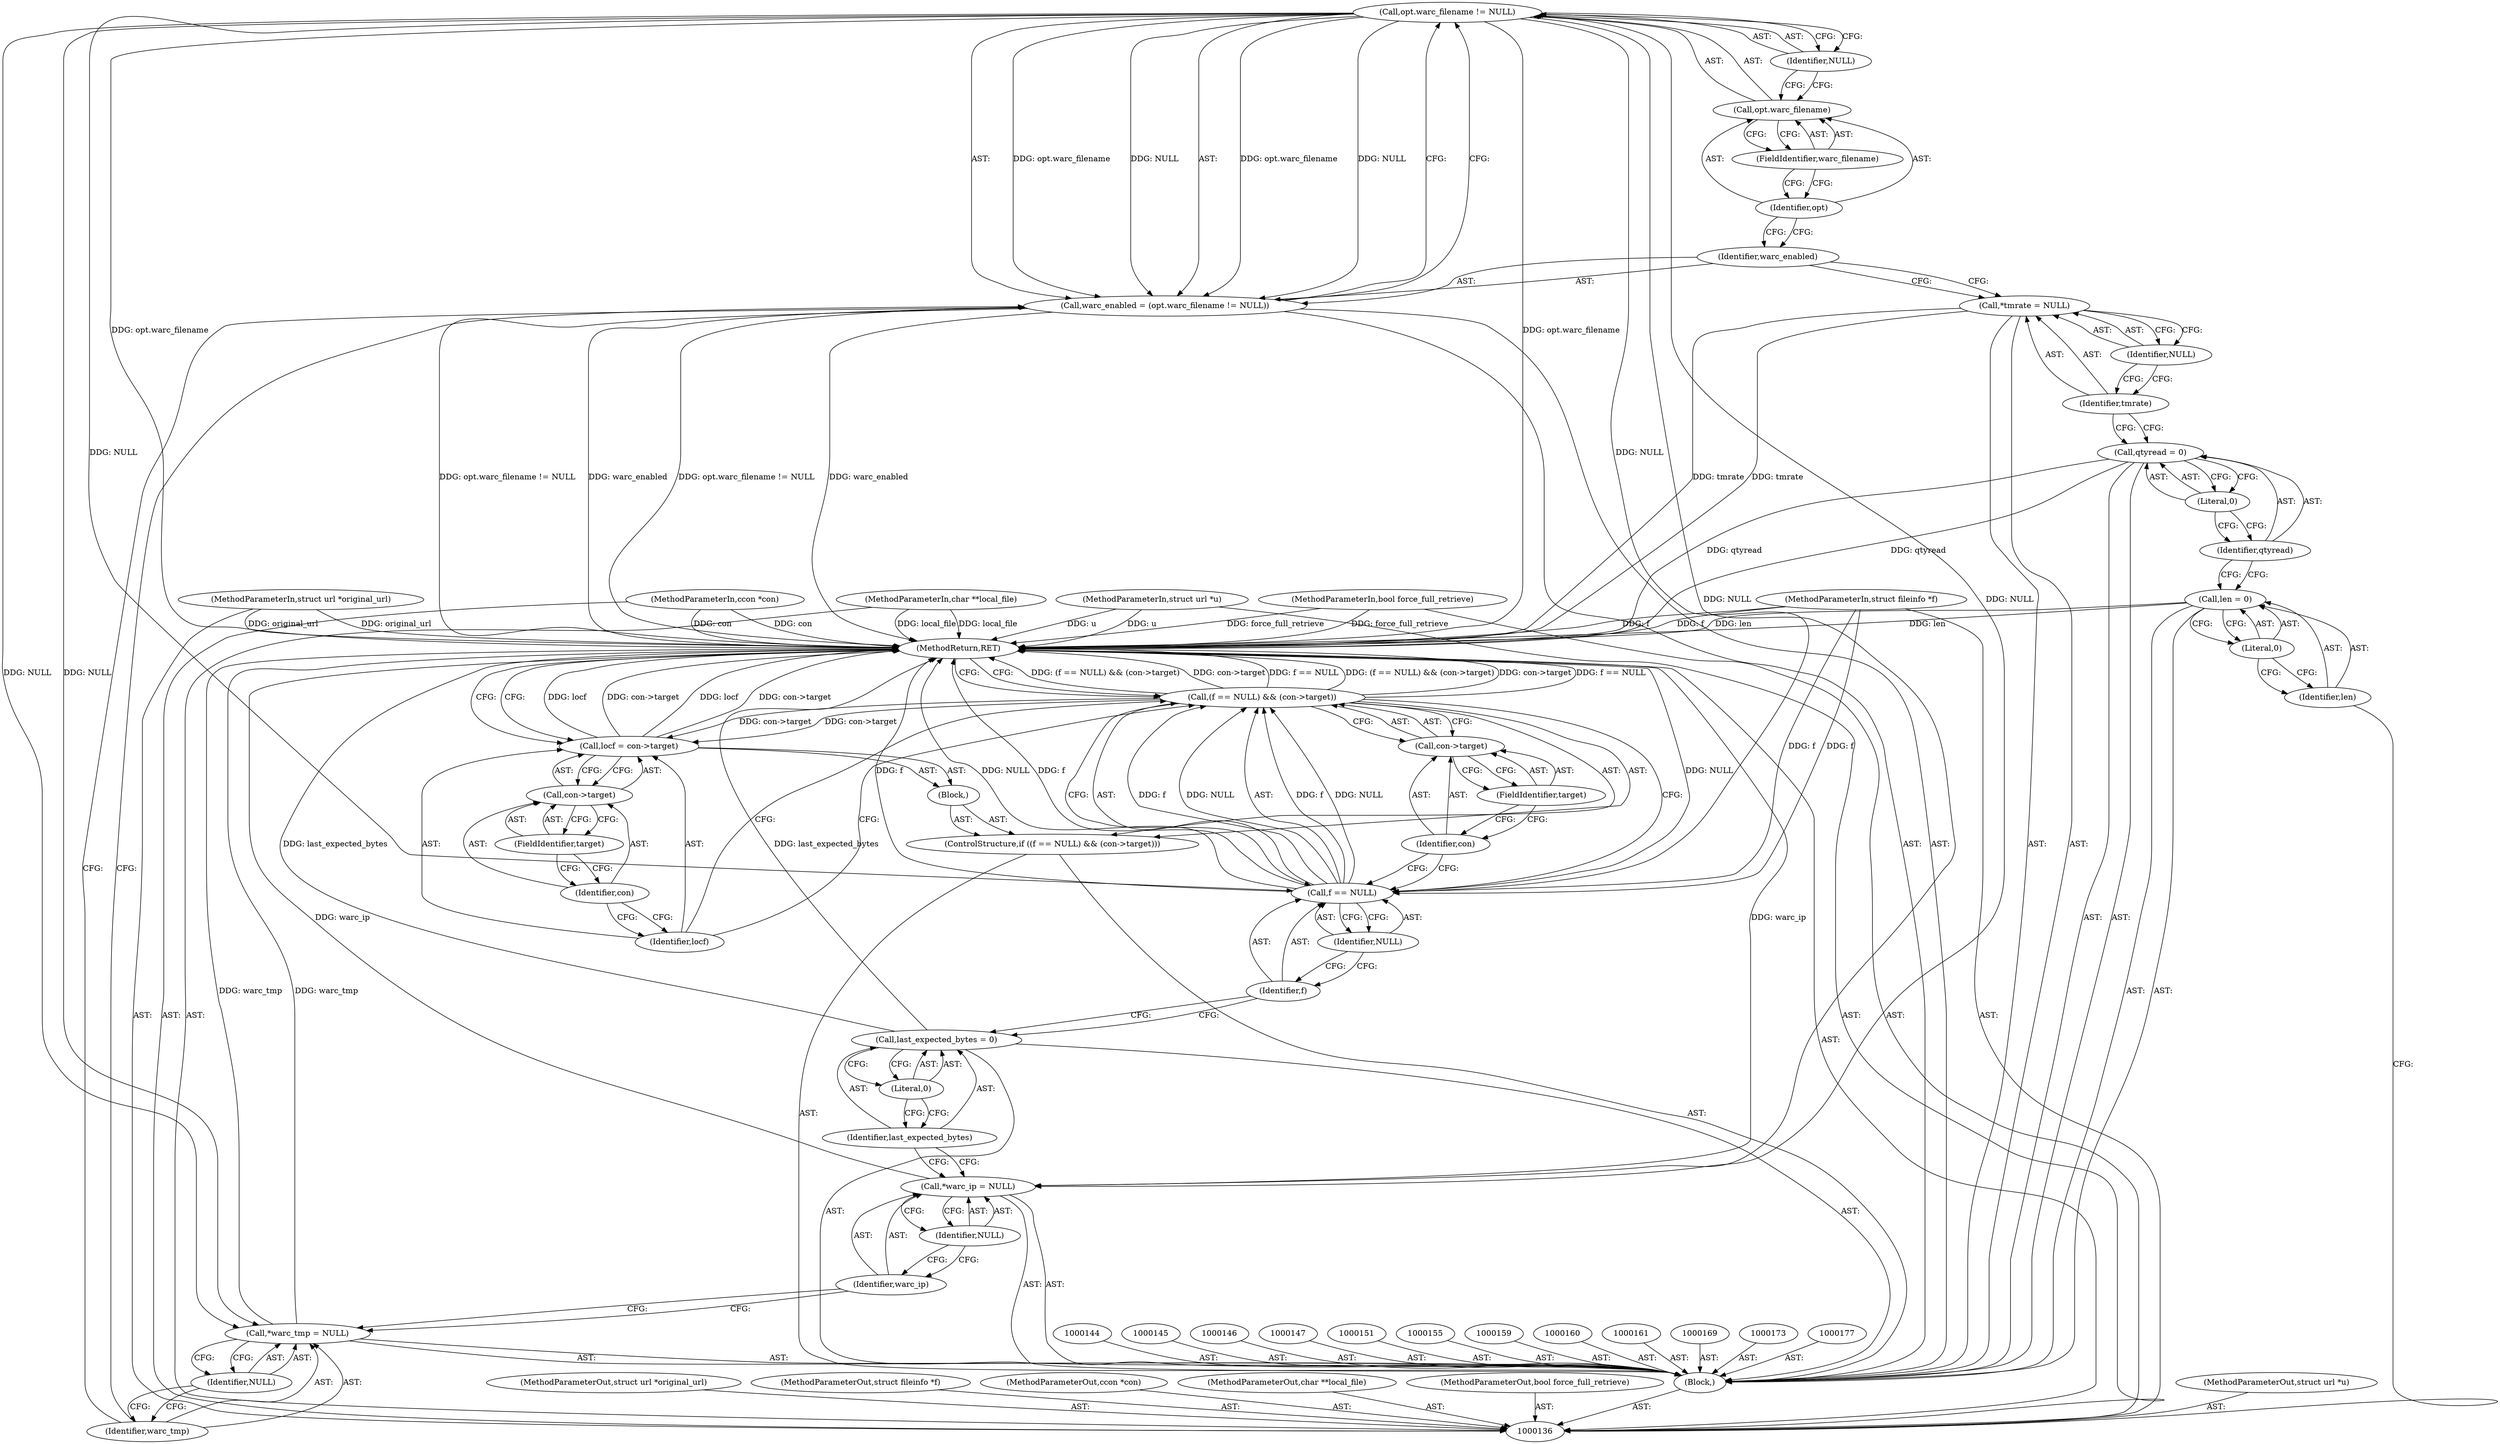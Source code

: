 digraph "0_savannah_e996e322ffd42aaa051602da182d03178d0f13e1" {
"1000164" [label="(Call,opt.warc_filename != NULL)"];
"1000165" [label="(Call,opt.warc_filename)"];
"1000166" [label="(Identifier,opt)"];
"1000167" [label="(FieldIdentifier,warc_filename)"];
"1000168" [label="(Identifier,NULL)"];
"1000162" [label="(Call,warc_enabled = (opt.warc_filename != NULL))"];
"1000163" [label="(Identifier,warc_enabled)"];
"1000172" [label="(Identifier,NULL)"];
"1000170" [label="(Call,*warc_tmp = NULL)"];
"1000171" [label="(Identifier,warc_tmp)"];
"1000174" [label="(Call,*warc_ip = NULL)"];
"1000175" [label="(Identifier,warc_ip)"];
"1000176" [label="(Identifier,NULL)"];
"1000180" [label="(Literal,0)"];
"1000178" [label="(Call,last_expected_bytes = 0)"];
"1000179" [label="(Identifier,last_expected_bytes)"];
"1000185" [label="(Identifier,NULL)"];
"1000181" [label="(ControlStructure,if ((f == NULL) && (con->target)))"];
"1000186" [label="(Call,con->target)"];
"1000187" [label="(Identifier,con)"];
"1000188" [label="(FieldIdentifier,target)"];
"1000182" [label="(Call,(f == NULL) && (con->target))"];
"1000183" [label="(Call,f == NULL)"];
"1000184" [label="(Identifier,f)"];
"1000189" [label="(Block,)"];
"1000195" [label="(MethodReturn,RET)"];
"1000137" [label="(MethodParameterIn,struct url *u)"];
"1000241" [label="(MethodParameterOut,struct url *u)"];
"1000138" [label="(MethodParameterIn,struct url *original_url)"];
"1000242" [label="(MethodParameterOut,struct url *original_url)"];
"1000139" [label="(MethodParameterIn,struct fileinfo *f)"];
"1000243" [label="(MethodParameterOut,struct fileinfo *f)"];
"1000192" [label="(Call,con->target)"];
"1000193" [label="(Identifier,con)"];
"1000194" [label="(FieldIdentifier,target)"];
"1000190" [label="(Call,locf = con->target)"];
"1000191" [label="(Identifier,locf)"];
"1000140" [label="(MethodParameterIn,ccon *con)"];
"1000244" [label="(MethodParameterOut,ccon *con)"];
"1000141" [label="(MethodParameterIn,char **local_file)"];
"1000245" [label="(MethodParameterOut,char **local_file)"];
"1000142" [label="(MethodParameterIn,bool force_full_retrieve)"];
"1000246" [label="(MethodParameterOut,bool force_full_retrieve)"];
"1000143" [label="(Block,)"];
"1000148" [label="(Call,len = 0)"];
"1000149" [label="(Identifier,len)"];
"1000150" [label="(Literal,0)"];
"1000152" [label="(Call,qtyread = 0)"];
"1000153" [label="(Identifier,qtyread)"];
"1000154" [label="(Literal,0)"];
"1000156" [label="(Call,*tmrate = NULL)"];
"1000157" [label="(Identifier,tmrate)"];
"1000158" [label="(Identifier,NULL)"];
"1000164" -> "1000162"  [label="AST: "];
"1000164" -> "1000168"  [label="CFG: "];
"1000165" -> "1000164"  [label="AST: "];
"1000168" -> "1000164"  [label="AST: "];
"1000162" -> "1000164"  [label="CFG: "];
"1000164" -> "1000195"  [label="DDG: opt.warc_filename"];
"1000164" -> "1000162"  [label="DDG: opt.warc_filename"];
"1000164" -> "1000162"  [label="DDG: NULL"];
"1000164" -> "1000170"  [label="DDG: NULL"];
"1000164" -> "1000174"  [label="DDG: NULL"];
"1000164" -> "1000183"  [label="DDG: NULL"];
"1000165" -> "1000164"  [label="AST: "];
"1000165" -> "1000167"  [label="CFG: "];
"1000166" -> "1000165"  [label="AST: "];
"1000167" -> "1000165"  [label="AST: "];
"1000168" -> "1000165"  [label="CFG: "];
"1000166" -> "1000165"  [label="AST: "];
"1000166" -> "1000163"  [label="CFG: "];
"1000167" -> "1000166"  [label="CFG: "];
"1000167" -> "1000165"  [label="AST: "];
"1000167" -> "1000166"  [label="CFG: "];
"1000165" -> "1000167"  [label="CFG: "];
"1000168" -> "1000164"  [label="AST: "];
"1000168" -> "1000165"  [label="CFG: "];
"1000164" -> "1000168"  [label="CFG: "];
"1000162" -> "1000143"  [label="AST: "];
"1000162" -> "1000164"  [label="CFG: "];
"1000163" -> "1000162"  [label="AST: "];
"1000164" -> "1000162"  [label="AST: "];
"1000171" -> "1000162"  [label="CFG: "];
"1000162" -> "1000195"  [label="DDG: opt.warc_filename != NULL"];
"1000162" -> "1000195"  [label="DDG: warc_enabled"];
"1000164" -> "1000162"  [label="DDG: opt.warc_filename"];
"1000164" -> "1000162"  [label="DDG: NULL"];
"1000163" -> "1000162"  [label="AST: "];
"1000163" -> "1000156"  [label="CFG: "];
"1000166" -> "1000163"  [label="CFG: "];
"1000172" -> "1000170"  [label="AST: "];
"1000172" -> "1000171"  [label="CFG: "];
"1000170" -> "1000172"  [label="CFG: "];
"1000170" -> "1000143"  [label="AST: "];
"1000170" -> "1000172"  [label="CFG: "];
"1000171" -> "1000170"  [label="AST: "];
"1000172" -> "1000170"  [label="AST: "];
"1000175" -> "1000170"  [label="CFG: "];
"1000170" -> "1000195"  [label="DDG: warc_tmp"];
"1000164" -> "1000170"  [label="DDG: NULL"];
"1000171" -> "1000170"  [label="AST: "];
"1000171" -> "1000162"  [label="CFG: "];
"1000172" -> "1000171"  [label="CFG: "];
"1000174" -> "1000143"  [label="AST: "];
"1000174" -> "1000176"  [label="CFG: "];
"1000175" -> "1000174"  [label="AST: "];
"1000176" -> "1000174"  [label="AST: "];
"1000179" -> "1000174"  [label="CFG: "];
"1000174" -> "1000195"  [label="DDG: warc_ip"];
"1000164" -> "1000174"  [label="DDG: NULL"];
"1000175" -> "1000174"  [label="AST: "];
"1000175" -> "1000170"  [label="CFG: "];
"1000176" -> "1000175"  [label="CFG: "];
"1000176" -> "1000174"  [label="AST: "];
"1000176" -> "1000175"  [label="CFG: "];
"1000174" -> "1000176"  [label="CFG: "];
"1000180" -> "1000178"  [label="AST: "];
"1000180" -> "1000179"  [label="CFG: "];
"1000178" -> "1000180"  [label="CFG: "];
"1000178" -> "1000143"  [label="AST: "];
"1000178" -> "1000180"  [label="CFG: "];
"1000179" -> "1000178"  [label="AST: "];
"1000180" -> "1000178"  [label="AST: "];
"1000184" -> "1000178"  [label="CFG: "];
"1000178" -> "1000195"  [label="DDG: last_expected_bytes"];
"1000179" -> "1000178"  [label="AST: "];
"1000179" -> "1000174"  [label="CFG: "];
"1000180" -> "1000179"  [label="CFG: "];
"1000185" -> "1000183"  [label="AST: "];
"1000185" -> "1000184"  [label="CFG: "];
"1000183" -> "1000185"  [label="CFG: "];
"1000181" -> "1000143"  [label="AST: "];
"1000182" -> "1000181"  [label="AST: "];
"1000189" -> "1000181"  [label="AST: "];
"1000186" -> "1000182"  [label="AST: "];
"1000186" -> "1000188"  [label="CFG: "];
"1000187" -> "1000186"  [label="AST: "];
"1000188" -> "1000186"  [label="AST: "];
"1000182" -> "1000186"  [label="CFG: "];
"1000187" -> "1000186"  [label="AST: "];
"1000187" -> "1000183"  [label="CFG: "];
"1000188" -> "1000187"  [label="CFG: "];
"1000188" -> "1000186"  [label="AST: "];
"1000188" -> "1000187"  [label="CFG: "];
"1000186" -> "1000188"  [label="CFG: "];
"1000182" -> "1000181"  [label="AST: "];
"1000182" -> "1000183"  [label="CFG: "];
"1000182" -> "1000186"  [label="CFG: "];
"1000183" -> "1000182"  [label="AST: "];
"1000186" -> "1000182"  [label="AST: "];
"1000191" -> "1000182"  [label="CFG: "];
"1000195" -> "1000182"  [label="CFG: "];
"1000182" -> "1000195"  [label="DDG: (f == NULL) && (con->target)"];
"1000182" -> "1000195"  [label="DDG: con->target"];
"1000182" -> "1000195"  [label="DDG: f == NULL"];
"1000183" -> "1000182"  [label="DDG: f"];
"1000183" -> "1000182"  [label="DDG: NULL"];
"1000182" -> "1000190"  [label="DDG: con->target"];
"1000183" -> "1000182"  [label="AST: "];
"1000183" -> "1000185"  [label="CFG: "];
"1000184" -> "1000183"  [label="AST: "];
"1000185" -> "1000183"  [label="AST: "];
"1000187" -> "1000183"  [label="CFG: "];
"1000182" -> "1000183"  [label="CFG: "];
"1000183" -> "1000195"  [label="DDG: NULL"];
"1000183" -> "1000195"  [label="DDG: f"];
"1000183" -> "1000182"  [label="DDG: f"];
"1000183" -> "1000182"  [label="DDG: NULL"];
"1000139" -> "1000183"  [label="DDG: f"];
"1000164" -> "1000183"  [label="DDG: NULL"];
"1000184" -> "1000183"  [label="AST: "];
"1000184" -> "1000178"  [label="CFG: "];
"1000185" -> "1000184"  [label="CFG: "];
"1000189" -> "1000181"  [label="AST: "];
"1000190" -> "1000189"  [label="AST: "];
"1000195" -> "1000136"  [label="AST: "];
"1000195" -> "1000190"  [label="CFG: "];
"1000195" -> "1000182"  [label="CFG: "];
"1000142" -> "1000195"  [label="DDG: force_full_retrieve"];
"1000183" -> "1000195"  [label="DDG: NULL"];
"1000183" -> "1000195"  [label="DDG: f"];
"1000156" -> "1000195"  [label="DDG: tmrate"];
"1000178" -> "1000195"  [label="DDG: last_expected_bytes"];
"1000190" -> "1000195"  [label="DDG: locf"];
"1000190" -> "1000195"  [label="DDG: con->target"];
"1000152" -> "1000195"  [label="DDG: qtyread"];
"1000170" -> "1000195"  [label="DDG: warc_tmp"];
"1000164" -> "1000195"  [label="DDG: opt.warc_filename"];
"1000182" -> "1000195"  [label="DDG: (f == NULL) && (con->target)"];
"1000182" -> "1000195"  [label="DDG: con->target"];
"1000182" -> "1000195"  [label="DDG: f == NULL"];
"1000162" -> "1000195"  [label="DDG: opt.warc_filename != NULL"];
"1000162" -> "1000195"  [label="DDG: warc_enabled"];
"1000141" -> "1000195"  [label="DDG: local_file"];
"1000139" -> "1000195"  [label="DDG: f"];
"1000140" -> "1000195"  [label="DDG: con"];
"1000148" -> "1000195"  [label="DDG: len"];
"1000138" -> "1000195"  [label="DDG: original_url"];
"1000137" -> "1000195"  [label="DDG: u"];
"1000174" -> "1000195"  [label="DDG: warc_ip"];
"1000137" -> "1000136"  [label="AST: "];
"1000137" -> "1000195"  [label="DDG: u"];
"1000241" -> "1000136"  [label="AST: "];
"1000138" -> "1000136"  [label="AST: "];
"1000138" -> "1000195"  [label="DDG: original_url"];
"1000242" -> "1000136"  [label="AST: "];
"1000139" -> "1000136"  [label="AST: "];
"1000139" -> "1000195"  [label="DDG: f"];
"1000139" -> "1000183"  [label="DDG: f"];
"1000243" -> "1000136"  [label="AST: "];
"1000192" -> "1000190"  [label="AST: "];
"1000192" -> "1000194"  [label="CFG: "];
"1000193" -> "1000192"  [label="AST: "];
"1000194" -> "1000192"  [label="AST: "];
"1000190" -> "1000192"  [label="CFG: "];
"1000193" -> "1000192"  [label="AST: "];
"1000193" -> "1000191"  [label="CFG: "];
"1000194" -> "1000193"  [label="CFG: "];
"1000194" -> "1000192"  [label="AST: "];
"1000194" -> "1000193"  [label="CFG: "];
"1000192" -> "1000194"  [label="CFG: "];
"1000190" -> "1000189"  [label="AST: "];
"1000190" -> "1000192"  [label="CFG: "];
"1000191" -> "1000190"  [label="AST: "];
"1000192" -> "1000190"  [label="AST: "];
"1000195" -> "1000190"  [label="CFG: "];
"1000190" -> "1000195"  [label="DDG: locf"];
"1000190" -> "1000195"  [label="DDG: con->target"];
"1000182" -> "1000190"  [label="DDG: con->target"];
"1000191" -> "1000190"  [label="AST: "];
"1000191" -> "1000182"  [label="CFG: "];
"1000193" -> "1000191"  [label="CFG: "];
"1000140" -> "1000136"  [label="AST: "];
"1000140" -> "1000195"  [label="DDG: con"];
"1000244" -> "1000136"  [label="AST: "];
"1000141" -> "1000136"  [label="AST: "];
"1000141" -> "1000195"  [label="DDG: local_file"];
"1000245" -> "1000136"  [label="AST: "];
"1000142" -> "1000136"  [label="AST: "];
"1000142" -> "1000195"  [label="DDG: force_full_retrieve"];
"1000246" -> "1000136"  [label="AST: "];
"1000143" -> "1000136"  [label="AST: "];
"1000144" -> "1000143"  [label="AST: "];
"1000145" -> "1000143"  [label="AST: "];
"1000146" -> "1000143"  [label="AST: "];
"1000147" -> "1000143"  [label="AST: "];
"1000148" -> "1000143"  [label="AST: "];
"1000151" -> "1000143"  [label="AST: "];
"1000152" -> "1000143"  [label="AST: "];
"1000155" -> "1000143"  [label="AST: "];
"1000156" -> "1000143"  [label="AST: "];
"1000159" -> "1000143"  [label="AST: "];
"1000160" -> "1000143"  [label="AST: "];
"1000161" -> "1000143"  [label="AST: "];
"1000162" -> "1000143"  [label="AST: "];
"1000169" -> "1000143"  [label="AST: "];
"1000170" -> "1000143"  [label="AST: "];
"1000173" -> "1000143"  [label="AST: "];
"1000174" -> "1000143"  [label="AST: "];
"1000177" -> "1000143"  [label="AST: "];
"1000178" -> "1000143"  [label="AST: "];
"1000181" -> "1000143"  [label="AST: "];
"1000148" -> "1000143"  [label="AST: "];
"1000148" -> "1000150"  [label="CFG: "];
"1000149" -> "1000148"  [label="AST: "];
"1000150" -> "1000148"  [label="AST: "];
"1000153" -> "1000148"  [label="CFG: "];
"1000148" -> "1000195"  [label="DDG: len"];
"1000149" -> "1000148"  [label="AST: "];
"1000149" -> "1000136"  [label="CFG: "];
"1000150" -> "1000149"  [label="CFG: "];
"1000150" -> "1000148"  [label="AST: "];
"1000150" -> "1000149"  [label="CFG: "];
"1000148" -> "1000150"  [label="CFG: "];
"1000152" -> "1000143"  [label="AST: "];
"1000152" -> "1000154"  [label="CFG: "];
"1000153" -> "1000152"  [label="AST: "];
"1000154" -> "1000152"  [label="AST: "];
"1000157" -> "1000152"  [label="CFG: "];
"1000152" -> "1000195"  [label="DDG: qtyread"];
"1000153" -> "1000152"  [label="AST: "];
"1000153" -> "1000148"  [label="CFG: "];
"1000154" -> "1000153"  [label="CFG: "];
"1000154" -> "1000152"  [label="AST: "];
"1000154" -> "1000153"  [label="CFG: "];
"1000152" -> "1000154"  [label="CFG: "];
"1000156" -> "1000143"  [label="AST: "];
"1000156" -> "1000158"  [label="CFG: "];
"1000157" -> "1000156"  [label="AST: "];
"1000158" -> "1000156"  [label="AST: "];
"1000163" -> "1000156"  [label="CFG: "];
"1000156" -> "1000195"  [label="DDG: tmrate"];
"1000157" -> "1000156"  [label="AST: "];
"1000157" -> "1000152"  [label="CFG: "];
"1000158" -> "1000157"  [label="CFG: "];
"1000158" -> "1000156"  [label="AST: "];
"1000158" -> "1000157"  [label="CFG: "];
"1000156" -> "1000158"  [label="CFG: "];
}
